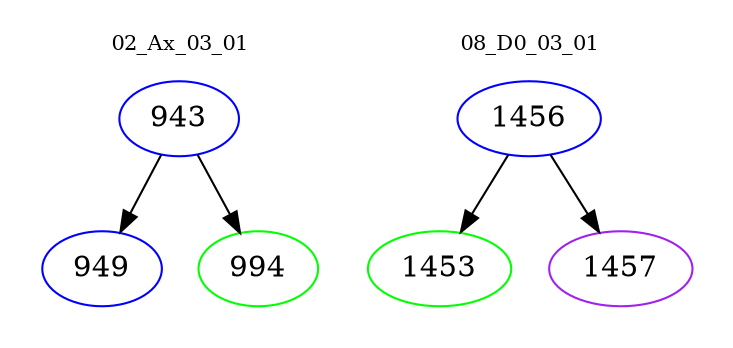 digraph{
subgraph cluster_0 {
color = white
label = "02_Ax_03_01";
fontsize=10;
T0_943 [label="943", color="blue"]
T0_943 -> T0_949 [color="black"]
T0_949 [label="949", color="blue"]
T0_943 -> T0_994 [color="black"]
T0_994 [label="994", color="green"]
}
subgraph cluster_1 {
color = white
label = "08_D0_03_01";
fontsize=10;
T1_1456 [label="1456", color="blue"]
T1_1456 -> T1_1453 [color="black"]
T1_1453 [label="1453", color="green"]
T1_1456 -> T1_1457 [color="black"]
T1_1457 [label="1457", color="purple"]
}
}
